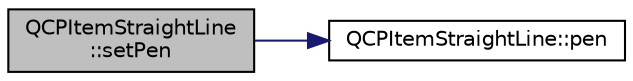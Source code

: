 digraph "QCPItemStraightLine::setPen"
{
 // LATEX_PDF_SIZE
  edge [fontname="Helvetica",fontsize="10",labelfontname="Helvetica",labelfontsize="10"];
  node [fontname="Helvetica",fontsize="10",shape=record];
  rankdir="LR";
  Node1 [label="QCPItemStraightLine\l::setPen",height=0.2,width=0.4,color="black", fillcolor="grey75", style="filled", fontcolor="black",tooltip=" "];
  Node1 -> Node2 [color="midnightblue",fontsize="10",style="solid",fontname="Helvetica"];
  Node2 [label="QCPItemStraightLine::pen",height=0.2,width=0.4,color="black", fillcolor="white", style="filled",URL="$classQCPItemStraightLine.html#aa751d46cf36073607c11508763f85ff6",tooltip=" "];
}
